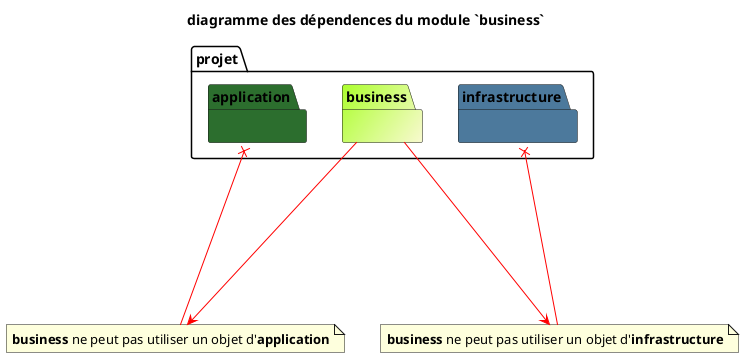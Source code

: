 @startuml
title diagramme des dépendences du module `business`
package projet{
package projet.business #GreenYellow/LightGoldenRodYellow {

}
package projet.application #2C6E2E {

}
package projet.infrastructure #4C799C {

}
}

note "<b>business</b> ne peut pas utiliser un objet d'<b>application</b>" as N1
note "<b>business</b> ne peut pas utiliser un objet d'<b>infrastructure</b>"  as N2

projet.business --[#red]--> N2
projet.infrastructure x-[#red]- N2

projet.business --[#red]--> N1
projet.application x-[#red]- N1

@enduml

